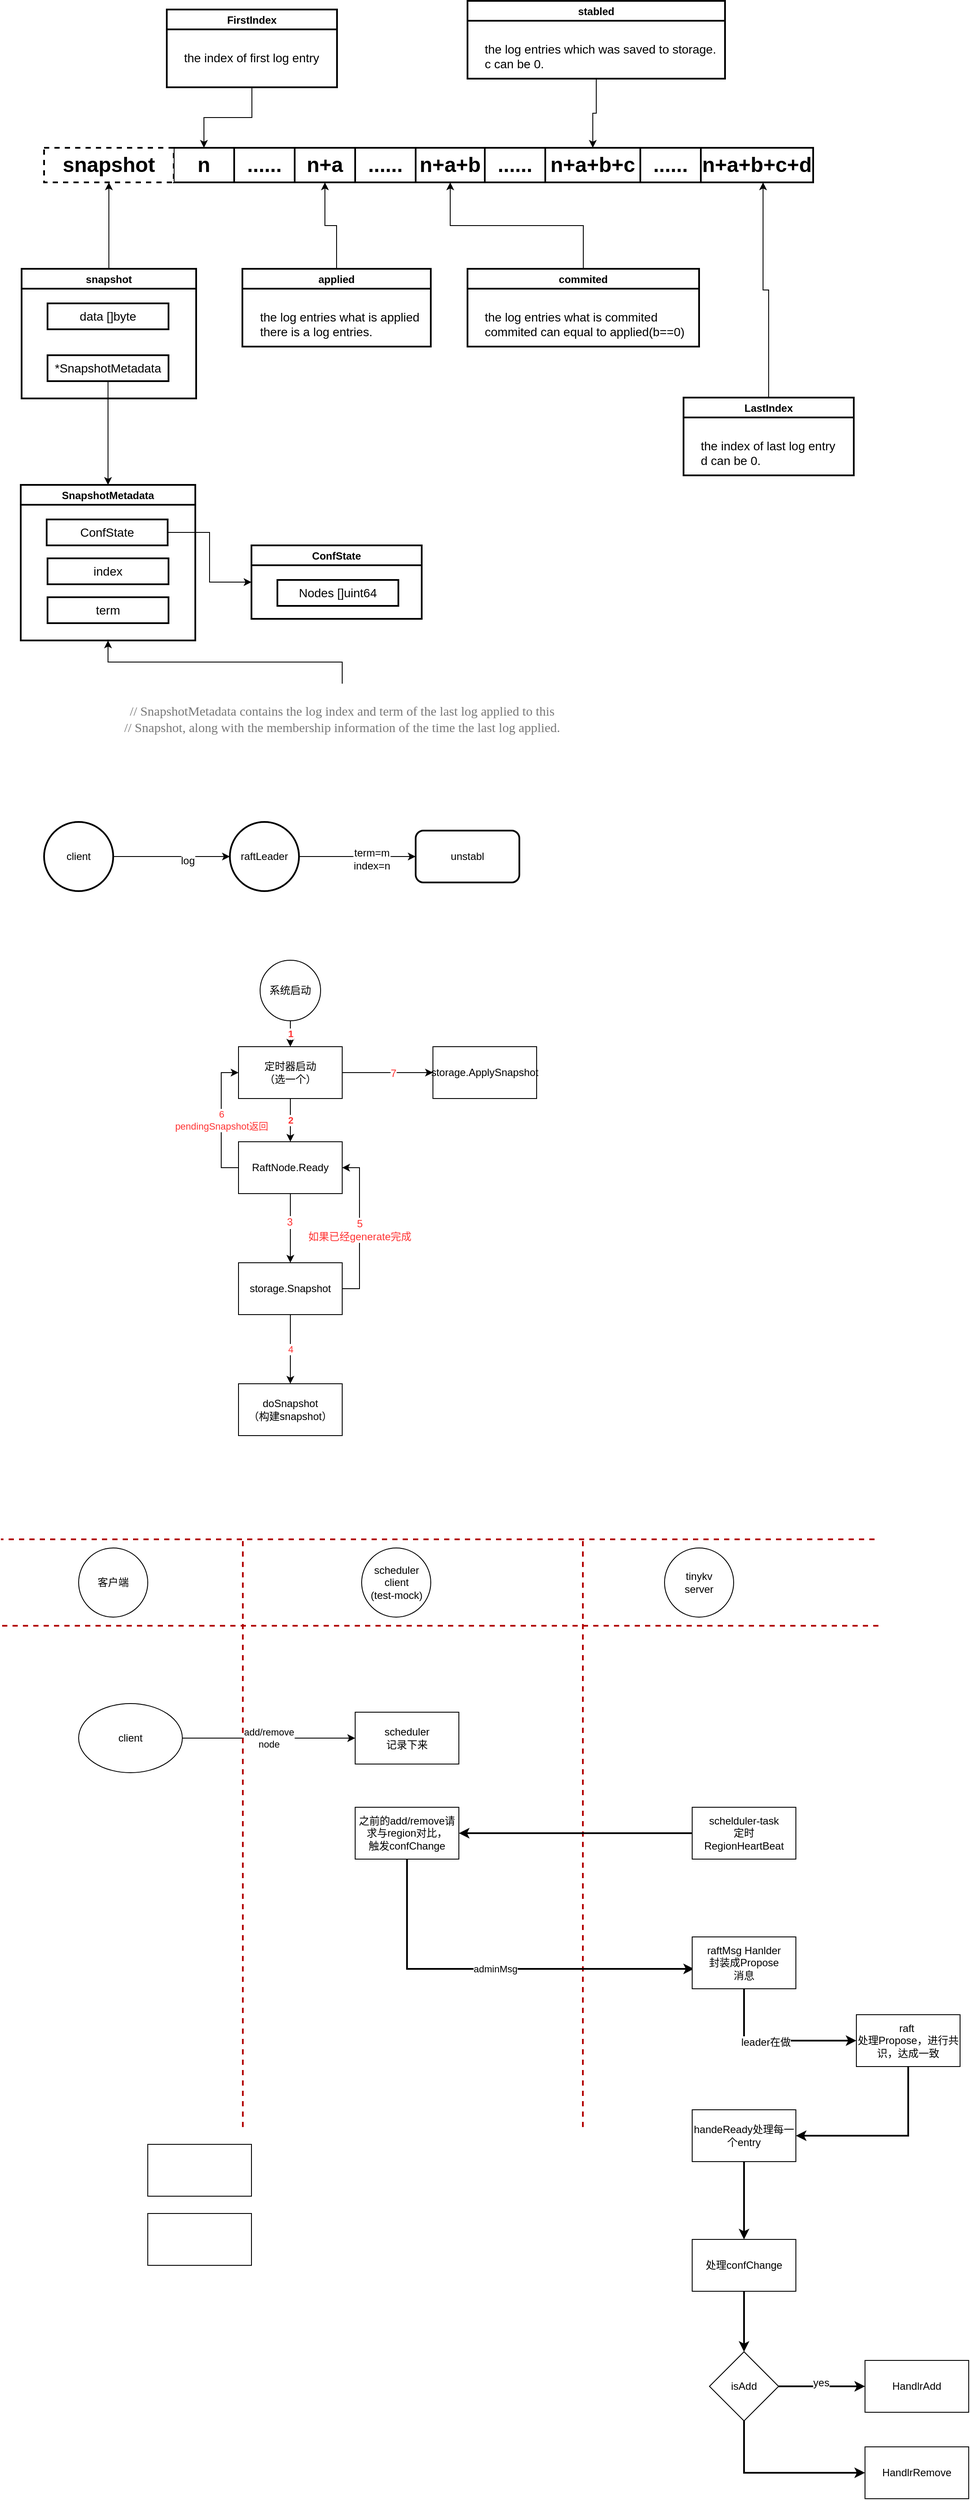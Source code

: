 <mxfile version="12.2.4" pages="1"><diagram id="K-8BENL08yWHWNL43yBU" name="Page-1"><mxGraphModel dx="1711" dy="655" grid="1" gridSize="10" guides="1" tooltips="1" connect="1" arrows="1" fold="1" page="1" pageScale="1" pageWidth="827" pageHeight="1169" math="0" shadow="0"><root><mxCell id="0"/><mxCell id="1" parent="0"/><mxCell id="2" value="&lt;font style=&quot;font-size: 24px&quot;&gt;&lt;b&gt;n&lt;/b&gt;&lt;/font&gt;" style="rounded=0;whiteSpace=wrap;html=1;strokeWidth=2;" parent="1" vertex="1"><mxGeometry x="200" y="250" width="70" height="40" as="geometry"/></mxCell><mxCell id="3" value="&lt;font style=&quot;font-size: 24px&quot;&gt;&lt;b&gt;......&lt;/b&gt;&lt;/font&gt;" style="rounded=0;whiteSpace=wrap;html=1;strokeWidth=2;" parent="1" vertex="1"><mxGeometry x="270" y="250" width="70" height="40" as="geometry"/></mxCell><mxCell id="4" value="&lt;font style=&quot;font-size: 24px&quot;&gt;&lt;b&gt;n+a&lt;/b&gt;&lt;/font&gt;" style="rounded=0;whiteSpace=wrap;html=1;strokeWidth=2;" parent="1" vertex="1"><mxGeometry x="340" y="250" width="70" height="40" as="geometry"/></mxCell><mxCell id="5" value="&lt;font style=&quot;font-size: 24px&quot;&gt;&lt;b&gt;n+a+b&lt;/b&gt;&lt;/font&gt;" style="rounded=0;whiteSpace=wrap;html=1;strokeWidth=2;" parent="1" vertex="1"><mxGeometry x="480" y="250" width="80" height="40" as="geometry"/></mxCell><mxCell id="6" value="&lt;font style=&quot;font-size: 24px&quot;&gt;&lt;b&gt;......&lt;/b&gt;&lt;/font&gt;" style="rounded=0;whiteSpace=wrap;html=1;strokeWidth=2;" parent="1" vertex="1"><mxGeometry x="410" y="250" width="70" height="40" as="geometry"/></mxCell><mxCell id="7" value="&lt;font style=&quot;font-size: 24px&quot;&gt;&lt;b&gt;......&lt;/b&gt;&lt;/font&gt;" style="rounded=0;whiteSpace=wrap;html=1;strokeWidth=2;" parent="1" vertex="1"><mxGeometry x="560" y="250" width="70" height="40" as="geometry"/></mxCell><mxCell id="8" value="&lt;font style=&quot;font-size: 24px&quot;&gt;&lt;b&gt;n+a+b+c&lt;/b&gt;&lt;/font&gt;" style="rounded=0;whiteSpace=wrap;html=1;strokeWidth=2;" parent="1" vertex="1"><mxGeometry x="630" y="250" width="110" height="40" as="geometry"/></mxCell><mxCell id="9" value="&lt;font style=&quot;font-size: 24px&quot;&gt;&lt;b&gt;......&lt;/b&gt;&lt;/font&gt;" style="rounded=0;whiteSpace=wrap;html=1;strokeWidth=2;" parent="1" vertex="1"><mxGeometry x="740" y="250" width="70" height="40" as="geometry"/></mxCell><mxCell id="10" value="&lt;font style=&quot;font-size: 24px&quot;&gt;&lt;b&gt;n+a+b+c+d&lt;/b&gt;&lt;/font&gt;" style="rounded=0;whiteSpace=wrap;html=1;strokeWidth=2;" parent="1" vertex="1"><mxGeometry x="810" y="250" width="130" height="40" as="geometry"/></mxCell><mxCell id="11" value="&lt;font style=&quot;font-size: 24px&quot;&gt;&lt;b&gt;snapshot&lt;/b&gt;&lt;/font&gt;" style="rounded=0;whiteSpace=wrap;html=1;dashed=1;strokeWidth=2;" parent="1" vertex="1"><mxGeometry x="50" y="250" width="150" height="40" as="geometry"/></mxCell><mxCell id="14" value="snapshot" style="swimlane;strokeWidth=2;" parent="1" vertex="1"><mxGeometry x="24" y="390" width="202" height="150" as="geometry"/></mxCell><mxCell id="13" value="&lt;font style=&quot;font-size: 14px&quot;&gt;data []byte&lt;/font&gt;" style="rounded=0;whiteSpace=wrap;html=1;strokeWidth=2;" parent="14" vertex="1"><mxGeometry x="30" y="40" width="140" height="30" as="geometry"/></mxCell><mxCell id="16" value="&lt;font style=&quot;font-size: 14px&quot;&gt;*SnapshotMetadata&lt;/font&gt;" style="rounded=0;whiteSpace=wrap;html=1;strokeWidth=2;" parent="14" vertex="1"><mxGeometry x="30" y="100" width="140" height="30" as="geometry"/></mxCell><mxCell id="17" value="" style="endArrow=classic;html=1;exitX=0.5;exitY=0;exitDx=0;exitDy=0;entryX=0.5;entryY=1;entryDx=0;entryDy=0;" parent="1" source="14" target="11" edge="1"><mxGeometry width="50" height="50" relative="1" as="geometry"><mxPoint x="40" y="610" as="sourcePoint"/><mxPoint x="90" y="560" as="targetPoint"/></mxGeometry></mxCell><mxCell id="22" value="SnapshotMetadata" style="swimlane;strokeWidth=2;" parent="1" vertex="1"><mxGeometry x="23" y="640" width="202" height="180" as="geometry"/></mxCell><mxCell id="23" value="&lt;font style=&quot;font-size: 14px&quot;&gt;ConfState&lt;/font&gt;" style="rounded=0;whiteSpace=wrap;html=1;strokeWidth=2;" parent="22" vertex="1"><mxGeometry x="30" y="40" width="140" height="30" as="geometry"/></mxCell><mxCell id="24" value="&lt;font style=&quot;font-size: 14px&quot;&gt;index&lt;/font&gt;" style="rounded=0;whiteSpace=wrap;html=1;strokeWidth=2;" parent="22" vertex="1"><mxGeometry x="31" y="85" width="140" height="30" as="geometry"/></mxCell><mxCell id="26" value="&lt;font style=&quot;font-size: 14px&quot;&gt;term&lt;/font&gt;" style="rounded=0;whiteSpace=wrap;html=1;strokeWidth=2;" parent="22" vertex="1"><mxGeometry x="31" y="130" width="140" height="30" as="geometry"/></mxCell><mxCell id="30" value="ConfState" style="swimlane;strokeWidth=2;" parent="1" vertex="1"><mxGeometry x="290" y="710" width="197" height="85" as="geometry"/></mxCell><mxCell id="31" value="&lt;span style=&quot;font-size: 14px&quot;&gt;Nodes []uint64&lt;/span&gt;" style="rounded=0;whiteSpace=wrap;html=1;strokeWidth=2;" parent="30" vertex="1"><mxGeometry x="30" y="40" width="140" height="30" as="geometry"/></mxCell><mxCell id="38" style="edgeStyle=orthogonalEdgeStyle;rounded=0;orthogonalLoop=1;jettySize=auto;html=1;exitX=1;exitY=0.5;exitDx=0;exitDy=0;entryX=0;entryY=0.5;entryDx=0;entryDy=0;" parent="1" source="23" target="30" edge="1"><mxGeometry relative="1" as="geometry"/></mxCell><mxCell id="39" style="edgeStyle=orthogonalEdgeStyle;rounded=0;orthogonalLoop=1;jettySize=auto;html=1;exitX=0.5;exitY=1;exitDx=0;exitDy=0;entryX=0.5;entryY=0;entryDx=0;entryDy=0;" parent="1" source="16" target="22" edge="1"><mxGeometry relative="1" as="geometry"/></mxCell><mxCell id="41" style="edgeStyle=orthogonalEdgeStyle;rounded=0;orthogonalLoop=1;jettySize=auto;html=1;entryX=0.5;entryY=1;entryDx=0;entryDy=0;" parent="1" source="40" target="22" edge="1"><mxGeometry relative="1" as="geometry"/></mxCell><UserObject label="&lt;pre style=&quot;background-color: rgb(43 , 43 , 43)&quot;&gt;&lt;/pre&gt;&lt;font color=&quot;#787878&quot; face=&quot;jetbrains mono&quot;&gt;&lt;span style=&quot;font-size: 15.067px ; white-space: pre&quot;&gt;// SnapshotMetadata contains the log index and term of the last log applied to this&lt;br&gt;// Snapshot, along with the membership information of the time the last log applied.&lt;/span&gt;&lt;/font&gt;" placeholders="1" name="Variable" id="40"><mxCell style="text;html=1;strokeColor=none;fillColor=none;align=center;verticalAlign=middle;whiteSpace=wrap;overflow=hidden;" parent="1" vertex="1"><mxGeometry y="870" width="790" height="70" as="geometry"/></mxCell></UserObject><mxCell id="44" style="edgeStyle=orthogonalEdgeStyle;rounded=0;orthogonalLoop=1;jettySize=auto;html=1;entryX=0.5;entryY=0;entryDx=0;entryDy=0;" parent="1" source="42" target="2" edge="1"><mxGeometry relative="1" as="geometry"/></mxCell><mxCell id="42" value="FirstIndex" style="swimlane;strokeWidth=2;" parent="1" vertex="1"><mxGeometry x="192" y="90" width="197" height="90" as="geometry"/></mxCell><mxCell id="45" value="&lt;font style=&quot;font-size: 14px&quot;&gt;the index of first log entry&lt;br&gt;&lt;/font&gt;" style="text;html=1;resizable=0;points=[];autosize=1;align=left;verticalAlign=top;spacingTop=-4;" parent="42" vertex="1"><mxGeometry x="18" y="45" width="170" height="20" as="geometry"/></mxCell><mxCell id="48" style="edgeStyle=orthogonalEdgeStyle;rounded=0;orthogonalLoop=1;jettySize=auto;html=1;entryX=0.5;entryY=1;entryDx=0;entryDy=0;" parent="1" source="46" target="4" edge="1"><mxGeometry relative="1" as="geometry"/></mxCell><mxCell id="46" value="applied" style="swimlane;strokeWidth=2;" parent="1" vertex="1"><mxGeometry x="279.5" y="390" width="218" height="90" as="geometry"/></mxCell><mxCell id="47" value="&lt;font style=&quot;font-size: 14px&quot;&gt;the log entries what is applied&lt;br&gt;there is a log entries.&lt;br&gt;&lt;/font&gt;" style="text;html=1;resizable=0;points=[];autosize=1;align=left;verticalAlign=top;spacingTop=-4;" parent="46" vertex="1"><mxGeometry x="18" y="45" width="200" height="30" as="geometry"/></mxCell><mxCell id="51" style="edgeStyle=orthogonalEdgeStyle;rounded=0;orthogonalLoop=1;jettySize=auto;html=1;entryX=0.5;entryY=1;entryDx=0;entryDy=0;" parent="1" source="49" target="5" edge="1"><mxGeometry relative="1" as="geometry"/></mxCell><mxCell id="49" value="commited" style="swimlane;strokeWidth=2;" parent="1" vertex="1"><mxGeometry x="540" y="390" width="268" height="90" as="geometry"/></mxCell><mxCell id="50" value="&lt;font style=&quot;font-size: 14px&quot;&gt;the log entries what is commited&lt;br&gt;commited can equal to applied(b==0)&lt;br&gt;&lt;/font&gt;" style="text;html=1;resizable=0;points=[];autosize=1;align=left;verticalAlign=top;spacingTop=-4;" parent="49" vertex="1"><mxGeometry x="18" y="45" width="250" height="30" as="geometry"/></mxCell><mxCell id="54" style="edgeStyle=orthogonalEdgeStyle;rounded=0;orthogonalLoop=1;jettySize=auto;html=1;entryX=0.5;entryY=0;entryDx=0;entryDy=0;" parent="1" source="52" target="8" edge="1"><mxGeometry relative="1" as="geometry"/></mxCell><mxCell id="52" value="stabled" style="swimlane;strokeWidth=2;" parent="1" vertex="1"><mxGeometry x="540" y="80" width="298" height="90" as="geometry"/></mxCell><mxCell id="53" value="&lt;font style=&quot;font-size: 14px&quot;&gt;the log entries which was saved to storage.&lt;br&gt;c can be 0.&lt;br&gt;&lt;/font&gt;" style="text;html=1;resizable=0;points=[];autosize=1;align=left;verticalAlign=top;spacingTop=-4;" parent="52" vertex="1"><mxGeometry x="18" y="45" width="280" height="30" as="geometry"/></mxCell><mxCell id="57" style="edgeStyle=orthogonalEdgeStyle;rounded=0;orthogonalLoop=1;jettySize=auto;html=1;entryX=0.554;entryY=1;entryDx=0;entryDy=0;entryPerimeter=0;" parent="1" source="55" target="10" edge="1"><mxGeometry relative="1" as="geometry"/></mxCell><mxCell id="55" value="LastIndex" style="swimlane;strokeWidth=2;" parent="1" vertex="1"><mxGeometry x="790" y="539" width="197" height="90" as="geometry"/></mxCell><mxCell id="56" value="&lt;font style=&quot;font-size: 14px&quot;&gt;the index of last log entry&lt;br&gt;d can be 0.&lt;br&gt;&lt;/font&gt;" style="text;html=1;resizable=0;points=[];autosize=1;align=left;verticalAlign=top;spacingTop=-4;" parent="55" vertex="1"><mxGeometry x="18" y="45" width="170" height="30" as="geometry"/></mxCell><mxCell id="61" style="edgeStyle=orthogonalEdgeStyle;rounded=0;orthogonalLoop=1;jettySize=auto;html=1;exitX=1;exitY=0.5;exitDx=0;exitDy=0;entryX=0;entryY=0.5;entryDx=0;entryDy=0;" parent="1" source="58" target="60" edge="1"><mxGeometry relative="1" as="geometry"/></mxCell><mxCell id="63" value="log" style="text;html=1;resizable=0;points=[];align=center;verticalAlign=middle;labelBackgroundColor=#ffffff;" parent="61" vertex="1" connectable="0"><mxGeometry x="0.274" y="-5" relative="1" as="geometry"><mxPoint as="offset"/></mxGeometry></mxCell><mxCell id="58" value="client" style="ellipse;whiteSpace=wrap;html=1;aspect=fixed;strokeWidth=2;" parent="1" vertex="1"><mxGeometry x="50" y="1030" width="80" height="80" as="geometry"/></mxCell><mxCell id="64" style="edgeStyle=orthogonalEdgeStyle;rounded=0;orthogonalLoop=1;jettySize=auto;html=1;exitX=1;exitY=0.5;exitDx=0;exitDy=0;entryX=0;entryY=0.5;entryDx=0;entryDy=0;" parent="1" source="60" target="62" edge="1"><mxGeometry relative="1" as="geometry"/></mxCell><mxCell id="65" value="term=m&lt;br&gt;index=n" style="text;html=1;resizable=0;points=[];align=center;verticalAlign=middle;labelBackgroundColor=#ffffff;" parent="64" vertex="1" connectable="0"><mxGeometry x="0.24" y="-3" relative="1" as="geometry"><mxPoint as="offset"/></mxGeometry></mxCell><mxCell id="60" value="raftLeader" style="ellipse;whiteSpace=wrap;html=1;aspect=fixed;strokeWidth=2;" parent="1" vertex="1"><mxGeometry x="265" y="1030" width="80" height="80" as="geometry"/></mxCell><mxCell id="62" value="unstabl" style="rounded=1;whiteSpace=wrap;html=1;strokeWidth=2;" parent="1" vertex="1"><mxGeometry x="480" y="1040" width="120" height="60" as="geometry"/></mxCell><mxCell id="69" value="1" style="edgeStyle=orthogonalEdgeStyle;rounded=0;orthogonalLoop=1;jettySize=auto;html=1;exitX=0.5;exitY=1;exitDx=0;exitDy=0;fontColor=#FF3333;fontStyle=1" parent="1" source="66" target="70" edge="1"><mxGeometry relative="1" as="geometry"><mxPoint x="335" y="1320" as="targetPoint"/></mxGeometry></mxCell><mxCell id="66" value="系统启动" style="ellipse;whiteSpace=wrap;html=1;aspect=fixed;" parent="1" vertex="1"><mxGeometry x="300" y="1190" width="70" height="70" as="geometry"/></mxCell><mxCell id="72" value="2" style="edgeStyle=orthogonalEdgeStyle;rounded=0;orthogonalLoop=1;jettySize=auto;html=1;fontStyle=1;fontColor=#FF3333;" parent="1" source="70" target="73" edge="1"><mxGeometry relative="1" as="geometry"><mxPoint x="335" y="1400" as="targetPoint"/></mxGeometry></mxCell><mxCell id="82" style="edgeStyle=orthogonalEdgeStyle;rounded=0;orthogonalLoop=1;jettySize=auto;html=1;fontColor=#FF3333;" parent="1" source="70" target="83" edge="1"><mxGeometry relative="1" as="geometry"><mxPoint x="510" y="1320" as="targetPoint"/></mxGeometry></mxCell><mxCell id="84" value="7" style="text;html=1;resizable=0;points=[];align=center;verticalAlign=middle;labelBackgroundColor=#ffffff;fontColor=#FF3333;" parent="82" vertex="1" connectable="0"><mxGeometry x="0.124" y="-1" relative="1" as="geometry"><mxPoint as="offset"/></mxGeometry></mxCell><mxCell id="70" value="定时器启动&lt;br&gt;（选一个）" style="rounded=0;whiteSpace=wrap;html=1;" parent="1" vertex="1"><mxGeometry x="275" y="1290" width="120" height="60" as="geometry"/></mxCell><mxCell id="75" value="" style="edgeStyle=orthogonalEdgeStyle;rounded=0;orthogonalLoop=1;jettySize=auto;html=1;" parent="1" source="73" target="74" edge="1"><mxGeometry relative="1" as="geometry"/></mxCell><mxCell id="76" value="3" style="text;html=1;resizable=0;points=[];align=center;verticalAlign=middle;labelBackgroundColor=#ffffff;fontColor=#FF3333;" parent="75" vertex="1" connectable="0"><mxGeometry x="-0.175" y="-1" relative="1" as="geometry"><mxPoint as="offset"/></mxGeometry></mxCell><mxCell id="81" value="6&lt;br&gt;pendingSnapshot返回" style="edgeStyle=orthogonalEdgeStyle;rounded=0;orthogonalLoop=1;jettySize=auto;html=1;entryX=0;entryY=0.5;entryDx=0;entryDy=0;fontColor=#FF3333;" parent="1" source="73" target="70" edge="1"><mxGeometry relative="1" as="geometry"><Array as="points"><mxPoint x="255" y="1430"/><mxPoint x="255" y="1320"/></Array></mxGeometry></mxCell><mxCell id="73" value="RaftNode.Ready" style="rounded=0;whiteSpace=wrap;html=1;" parent="1" vertex="1"><mxGeometry x="275" y="1400" width="120" height="60" as="geometry"/></mxCell><mxCell id="78" value="4" style="edgeStyle=orthogonalEdgeStyle;rounded=0;orthogonalLoop=1;jettySize=auto;html=1;fontColor=#FF3333;" parent="1" source="74" target="77" edge="1"><mxGeometry relative="1" as="geometry"/></mxCell><mxCell id="79" style="edgeStyle=orthogonalEdgeStyle;rounded=0;orthogonalLoop=1;jettySize=auto;html=1;entryX=1;entryY=0.5;entryDx=0;entryDy=0;fontColor=#FF3333;" parent="1" source="74" target="73" edge="1"><mxGeometry relative="1" as="geometry"><Array as="points"><mxPoint x="415" y="1570"/><mxPoint x="415" y="1430"/></Array></mxGeometry></mxCell><mxCell id="80" value="5&lt;br&gt;如果已经generate完成" style="text;html=1;resizable=0;points=[];align=center;verticalAlign=middle;labelBackgroundColor=#ffffff;fontColor=#FF3333;" parent="79" vertex="1" connectable="0"><mxGeometry x="-0.022" relative="1" as="geometry"><mxPoint as="offset"/></mxGeometry></mxCell><mxCell id="74" value="storage.Snapshot" style="rounded=0;whiteSpace=wrap;html=1;" parent="1" vertex="1"><mxGeometry x="275" y="1540" width="120" height="60" as="geometry"/></mxCell><mxCell id="77" value="doSnapshot&lt;br&gt;（构建snapshot）" style="rounded=0;whiteSpace=wrap;html=1;" parent="1" vertex="1"><mxGeometry x="275" y="1680" width="120" height="60" as="geometry"/></mxCell><mxCell id="83" value="storage.ApplySnapshot" style="rounded=0;whiteSpace=wrap;html=1;" parent="1" vertex="1"><mxGeometry x="500" y="1290" width="120" height="60" as="geometry"/></mxCell><mxCell id="85" value="scheduler&lt;br&gt;记录下来" style="rounded=0;whiteSpace=wrap;html=1;" vertex="1" parent="1"><mxGeometry x="410" y="2060" width="120" height="60" as="geometry"/></mxCell><mxCell id="87" value="add/remove&lt;br&gt;node" style="edgeStyle=orthogonalEdgeStyle;rounded=0;orthogonalLoop=1;jettySize=auto;html=1;entryX=0;entryY=0.5;entryDx=0;entryDy=0;" edge="1" parent="1" source="86" target="85"><mxGeometry relative="1" as="geometry"/></mxCell><mxCell id="86" value="client" style="ellipse;whiteSpace=wrap;html=1;" vertex="1" parent="1"><mxGeometry x="90" y="2050" width="120" height="80" as="geometry"/></mxCell><mxCell id="88" value="" style="endArrow=none;dashed=1;html=1;fillColor=#e51400;strokeColor=#B20000;strokeWidth=2;" edge="1" parent="1"><mxGeometry width="50" height="50" relative="1" as="geometry"><mxPoint x="280" y="2540" as="sourcePoint"/><mxPoint x="280" y="1860" as="targetPoint"/></mxGeometry></mxCell><mxCell id="89" value="" style="endArrow=none;dashed=1;html=1;fillColor=#e51400;strokeColor=#B20000;strokeWidth=2;" edge="1" parent="1"><mxGeometry width="50" height="50" relative="1" as="geometry"><mxPoint x="673.5" y="2540" as="sourcePoint"/><mxPoint x="673.5" y="1860" as="targetPoint"/></mxGeometry></mxCell><mxCell id="90" value="" style="endArrow=none;dashed=1;html=1;fillColor=#e51400;strokeColor=#B20000;strokeWidth=2;" edge="1" parent="1"><mxGeometry width="50" height="50" relative="1" as="geometry"><mxPoint x="1011" y="1860" as="sourcePoint"/><mxPoint y="1860" as="targetPoint"/></mxGeometry></mxCell><mxCell id="91" value="" style="endArrow=none;dashed=1;html=1;fillColor=#e51400;strokeColor=#B20000;strokeWidth=2;" edge="1" parent="1"><mxGeometry width="50" height="50" relative="1" as="geometry"><mxPoint x="1015.5" y="1960" as="sourcePoint"/><mxPoint y="1960" as="targetPoint"/></mxGeometry></mxCell><mxCell id="92" value="客户端" style="ellipse;whiteSpace=wrap;html=1;aspect=fixed;" vertex="1" parent="1"><mxGeometry x="90" y="1870" width="80" height="80" as="geometry"/></mxCell><mxCell id="93" value="scheduler&lt;br&gt;client&lt;br&gt;(test-mock)" style="ellipse;whiteSpace=wrap;html=1;aspect=fixed;" vertex="1" parent="1"><mxGeometry x="417.5" y="1870" width="80" height="80" as="geometry"/></mxCell><mxCell id="96" value="tinykv&lt;br&gt;server" style="ellipse;whiteSpace=wrap;html=1;aspect=fixed;" vertex="1" parent="1"><mxGeometry x="768" y="1870" width="80" height="80" as="geometry"/></mxCell><mxCell id="99" style="edgeStyle=orthogonalEdgeStyle;rounded=0;orthogonalLoop=1;jettySize=auto;html=1;strokeWidth=2;entryX=1;entryY=0.5;entryDx=0;entryDy=0;" edge="1" parent="1" source="98" target="100"><mxGeometry relative="1" as="geometry"><mxPoint x="470" y="2200" as="targetPoint"/></mxGeometry></mxCell><mxCell id="98" value="schelduler-task&lt;br&gt;定时&lt;br&gt;RegionHeartBeat" style="rounded=0;whiteSpace=wrap;html=1;" vertex="1" parent="1"><mxGeometry x="800" y="2170" width="120" height="60" as="geometry"/></mxCell><mxCell id="105" value="adminMsg" style="edgeStyle=orthogonalEdgeStyle;rounded=0;orthogonalLoop=1;jettySize=auto;html=1;strokeWidth=2;entryX=0.017;entryY=0.617;entryDx=0;entryDy=0;entryPerimeter=0;" edge="1" parent="1" source="100" target="104"><mxGeometry relative="1" as="geometry"><mxPoint x="760" y="2350" as="targetPoint"/><Array as="points"><mxPoint x="470" y="2357"/></Array></mxGeometry></mxCell><mxCell id="100" value="之前的add/remove请求与region对比，&lt;br&gt;触发confChange" style="rounded=0;whiteSpace=wrap;html=1;" vertex="1" parent="1"><mxGeometry x="410" y="2170" width="120" height="60" as="geometry"/></mxCell><mxCell id="103" value="" style="rounded=0;whiteSpace=wrap;html=1;" vertex="1" parent="1"><mxGeometry x="170" y="2560" width="120" height="60" as="geometry"/></mxCell><mxCell id="108" style="edgeStyle=orthogonalEdgeStyle;rounded=0;orthogonalLoop=1;jettySize=auto;html=1;entryX=0;entryY=0.5;entryDx=0;entryDy=0;strokeWidth=2;exitX=0.5;exitY=1;exitDx=0;exitDy=0;" edge="1" parent="1" source="104" target="107"><mxGeometry relative="1" as="geometry"/></mxCell><mxCell id="109" value="leader在做" style="text;html=1;resizable=0;points=[];align=center;verticalAlign=middle;labelBackgroundColor=#ffffff;" vertex="1" connectable="0" parent="108"><mxGeometry x="-0.368" y="25" relative="1" as="geometry"><mxPoint x="25" y="27" as="offset"/></mxGeometry></mxCell><mxCell id="104" value="raftMsg Hanlder&lt;br&gt;封装成Propose&lt;span style=&quot;color: rgba(0 , 0 , 0 , 0) ; font-family: monospace ; font-size: 0px ; white-space: nowrap&quot;&gt;%3CmxGraphModel%3E%3Croot%3E%3CmxCell%20id%3D%220%22%2F%3E%3CmxCell%20id%3D%221%22%20parent%3D%220%22%2F%3E%3CmxCell%20id%3D%222%22%20value%3D%22scheduler%26lt%3Bbr%26gt%3B%E8%AE%B0%E5%BD%95%E4%B8%8B%E6%9D%A5%22%20style%3D%22rounded%3D0%3BwhiteSpace%3Dwrap%3Bhtml%3D1%3B%22%20vertex%3D%221%22%20parent%3D%221%22%3E%3CmxGeometry%20x%3D%22410%22%20y%3D%222060%22%20width%3D%22120%22%20height%3D%2260%22%20as%3D%22geometry%22%2F%3E%3C%2FmxCell%3E%3C%2Froot%3E%3C%2FmxGraphModel%3E&lt;/span&gt;&lt;br&gt;消息" style="rounded=0;whiteSpace=wrap;html=1;" vertex="1" parent="1"><mxGeometry x="800" y="2320" width="120" height="60" as="geometry"/></mxCell><mxCell id="106" value="" style="rounded=0;whiteSpace=wrap;html=1;" vertex="1" parent="1"><mxGeometry x="170" y="2640" width="120" height="60" as="geometry"/></mxCell><mxCell id="112" style="edgeStyle=orthogonalEdgeStyle;rounded=0;orthogonalLoop=1;jettySize=auto;html=1;entryX=1;entryY=0.5;entryDx=0;entryDy=0;strokeWidth=2;exitX=0.5;exitY=1;exitDx=0;exitDy=0;" edge="1" parent="1" source="107" target="111"><mxGeometry relative="1" as="geometry"/></mxCell><mxCell id="107" value="raft&amp;nbsp;&lt;br&gt;处理Propose，进行共识，达成一致" style="rounded=0;whiteSpace=wrap;html=1;" vertex="1" parent="1"><mxGeometry x="990" y="2410" width="120" height="60" as="geometry"/></mxCell><mxCell id="114" style="edgeStyle=orthogonalEdgeStyle;rounded=0;orthogonalLoop=1;jettySize=auto;html=1;entryX=0.5;entryY=0;entryDx=0;entryDy=0;strokeWidth=2;" edge="1" parent="1" source="111" target="113"><mxGeometry relative="1" as="geometry"/></mxCell><mxCell id="111" value="handeReady处理每一个entry" style="rounded=0;whiteSpace=wrap;html=1;" vertex="1" parent="1"><mxGeometry x="800" y="2520" width="120" height="60" as="geometry"/></mxCell><mxCell id="116" style="edgeStyle=orthogonalEdgeStyle;rounded=0;orthogonalLoop=1;jettySize=auto;html=1;strokeWidth=2;" edge="1" parent="1" source="113" target="115"><mxGeometry relative="1" as="geometry"/></mxCell><mxCell id="113" value="处理confChange" style="rounded=0;whiteSpace=wrap;html=1;" vertex="1" parent="1"><mxGeometry x="800" y="2670" width="120" height="60" as="geometry"/></mxCell><mxCell id="118" style="edgeStyle=orthogonalEdgeStyle;rounded=0;orthogonalLoop=1;jettySize=auto;html=1;entryX=0;entryY=0.5;entryDx=0;entryDy=0;strokeWidth=2;" edge="1" parent="1" source="115" target="117"><mxGeometry relative="1" as="geometry"/></mxCell><mxCell id="119" value="yes" style="text;html=1;resizable=0;points=[];align=center;verticalAlign=middle;labelBackgroundColor=#ffffff;" vertex="1" connectable="0" parent="118"><mxGeometry x="-0.02" y="4" relative="1" as="geometry"><mxPoint as="offset"/></mxGeometry></mxCell><mxCell id="121" style="edgeStyle=orthogonalEdgeStyle;rounded=0;orthogonalLoop=1;jettySize=auto;html=1;entryX=0;entryY=0.5;entryDx=0;entryDy=0;strokeWidth=2;exitX=0.5;exitY=1;exitDx=0;exitDy=0;" edge="1" parent="1" source="115" target="120"><mxGeometry relative="1" as="geometry"/></mxCell><mxCell id="115" value="isAdd" style="rhombus;whiteSpace=wrap;html=1;" vertex="1" parent="1"><mxGeometry x="820" y="2800" width="80" height="80" as="geometry"/></mxCell><mxCell id="117" value="HandlrAdd" style="rounded=0;whiteSpace=wrap;html=1;" vertex="1" parent="1"><mxGeometry x="1000" y="2810" width="120" height="60" as="geometry"/></mxCell><mxCell id="120" value="HandlrRemove" style="rounded=0;whiteSpace=wrap;html=1;" vertex="1" parent="1"><mxGeometry x="1000" y="2910" width="120" height="60" as="geometry"/></mxCell></root></mxGraphModel></diagram></mxfile>